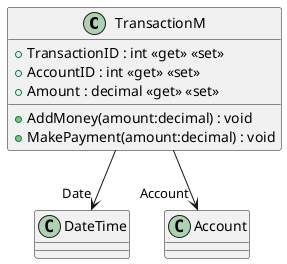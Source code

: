 @startuml
class TransactionM {
    + TransactionID : int <<get>> <<set>>
    + AccountID : int <<get>> <<set>>
    + Amount : decimal <<get>> <<set>>
    + AddMoney(amount:decimal) : void
    + MakePayment(amount:decimal) : void
}
TransactionM --> "Date" DateTime
TransactionM --> "Account" Account
@enduml
